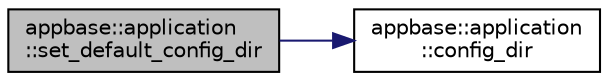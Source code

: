 digraph "appbase::application::set_default_config_dir"
{
  edge [fontname="Helvetica",fontsize="10",labelfontname="Helvetica",labelfontsize="10"];
  node [fontname="Helvetica",fontsize="10",shape=record];
  rankdir="LR";
  Node15 [label="appbase::application\l::set_default_config_dir",height=0.2,width=0.4,color="black", fillcolor="grey75", style="filled", fontcolor="black"];
  Node15 -> Node16 [color="midnightblue",fontsize="10",style="solid",fontname="Helvetica"];
  Node16 [label="appbase::application\l::config_dir",height=0.2,width=0.4,color="black", fillcolor="white", style="filled",URL="$classappbase_1_1application.html#a9b2c99749c7209e218a3dbbe51cfdeac",tooltip="Get config directory. "];
}
